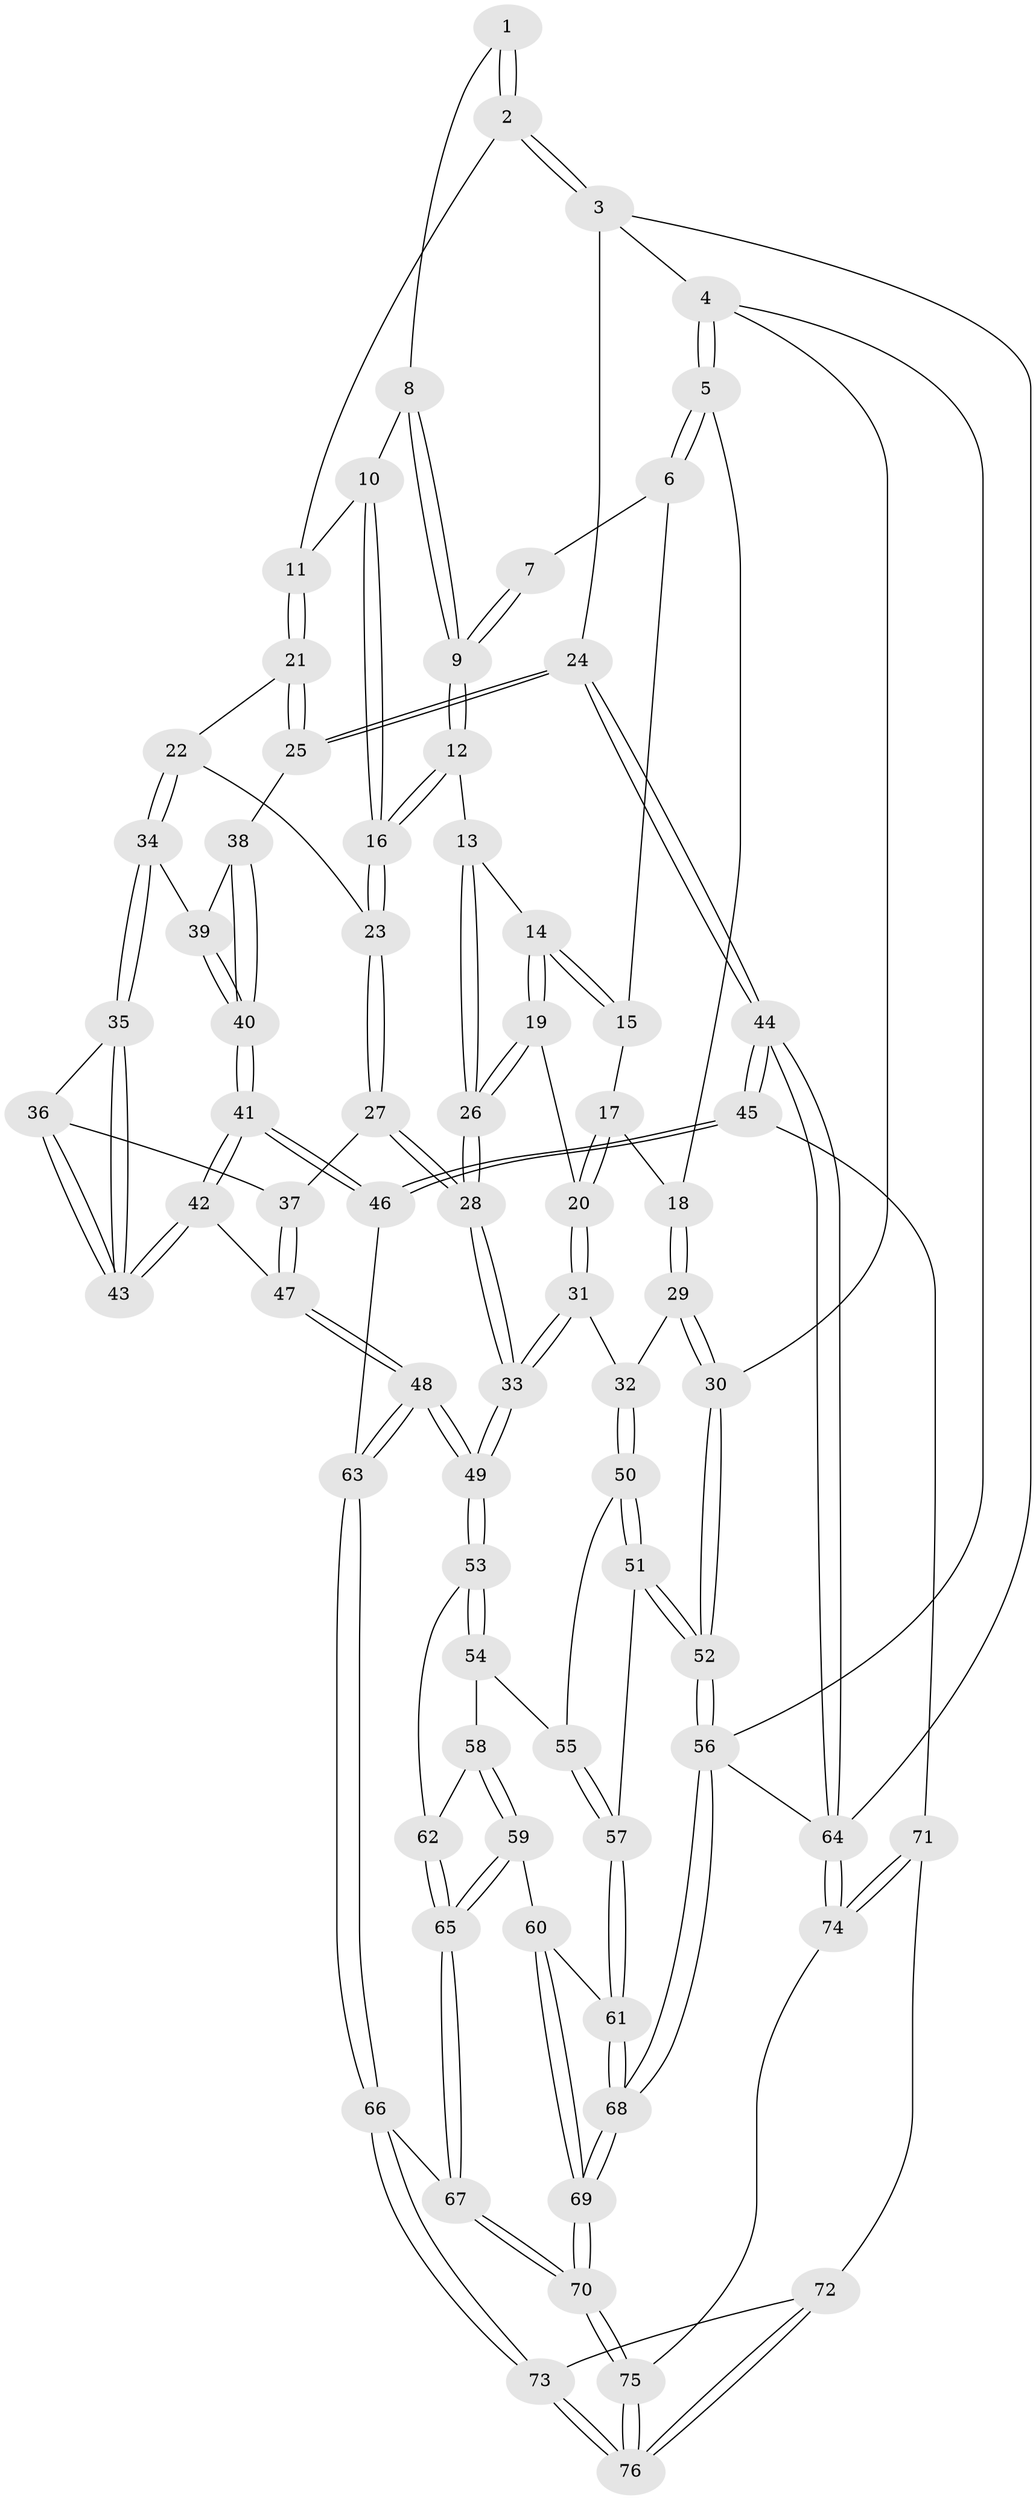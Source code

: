 // Generated by graph-tools (version 1.1) at 2025/17/03/09/25 04:17:08]
// undirected, 76 vertices, 187 edges
graph export_dot {
graph [start="1"]
  node [color=gray90,style=filled];
  1 [pos="+0.5830886119941244+0"];
  2 [pos="+1+0"];
  3 [pos="+1+0"];
  4 [pos="+0+0"];
  5 [pos="+0+0"];
  6 [pos="+0.2920574505694035+0"];
  7 [pos="+0.3982220587488663+0"];
  8 [pos="+0.6500622001217632+0.05689905139911718"];
  9 [pos="+0.5661110317490047+0.23571226749664262"];
  10 [pos="+0.7519562533787417+0.15259899150024875"];
  11 [pos="+0.8570157043009882+0.16955949553689603"];
  12 [pos="+0.5647915383902028+0.24369583787831386"];
  13 [pos="+0.5630773833676973+0.24424484654986653"];
  14 [pos="+0.452230492684437+0.24454754473233573"];
  15 [pos="+0.3579068831893381+0.14580908697245532"];
  16 [pos="+0.6426371496075751+0.286289161213051"];
  17 [pos="+0.3143252917019184+0.22262651611549678"];
  18 [pos="+0.22592636026339313+0.31398609219943113"];
  19 [pos="+0.4237803407656698+0.3254557093711013"];
  20 [pos="+0.36463448722133307+0.3494285933412882"];
  21 [pos="+0.8668897806943533+0.2200380586253383"];
  22 [pos="+0.7538474860501126+0.3502779255355935"];
  23 [pos="+0.6478370967822427+0.2953506846571116"];
  24 [pos="+1+0.37789544877261566"];
  25 [pos="+1+0.35604916753409"];
  26 [pos="+0.5000144416440584+0.43530128118983324"];
  27 [pos="+0.5875369173329361+0.44146353629294444"];
  28 [pos="+0.5095206350101933+0.46983088582244914"];
  29 [pos="+0.20933158536756113+0.42107888749895583"];
  30 [pos="+0+0.35098301679552735"];
  31 [pos="+0.2434857596188469+0.45072335123844165"];
  32 [pos="+0.23828886421734233+0.45058742133372814"];
  33 [pos="+0.46490213816678855+0.5467520661286688"];
  34 [pos="+0.7579246195668264+0.36512937414083646"];
  35 [pos="+0.7436064550017659+0.396667471868304"];
  36 [pos="+0.6504380050997662+0.4591260279463404"];
  37 [pos="+0.6361421356135457+0.45825557945881684"];
  38 [pos="+0.952810758648707+0.3936951941223195"];
  39 [pos="+0.8069327875684845+0.3924316664424197"];
  40 [pos="+0.8547119970517509+0.5573579608770892"];
  41 [pos="+0.8325054536780281+0.6359333552134836"];
  42 [pos="+0.7850613894078897+0.6090312726827588"];
  43 [pos="+0.7691835289776681+0.5766194974457268"];
  44 [pos="+1+0.7967687197060379"];
  45 [pos="+0.9691180220075918+0.7555840295465333"];
  46 [pos="+0.8569344013209294+0.6746177634959256"];
  47 [pos="+0.6478504415731363+0.6077896042569196"];
  48 [pos="+0.49761240403516777+0.6381063508037245"];
  49 [pos="+0.48638208299409885+0.6280395521255736"];
  50 [pos="+0.22970744569067977+0.47805682539810457"];
  51 [pos="+0+0.6803220703340369"];
  52 [pos="+0+0.6714303515467349"];
  53 [pos="+0.4105469676558587+0.6645647448314387"];
  54 [pos="+0.24963585679146094+0.628780210498362"];
  55 [pos="+0.22896673059445313+0.6083897165441882"];
  56 [pos="+0+1"];
  57 [pos="+0.10612353156811574+0.7230479559107585"];
  58 [pos="+0.26289367744315195+0.6845154806158631"];
  59 [pos="+0.2432671055079658+0.8032204283794021"];
  60 [pos="+0.18545053871595812+0.7939549076820995"];
  61 [pos="+0.16307393570994064+0.7861001800297244"];
  62 [pos="+0.3668551955396006+0.7086917684533712"];
  63 [pos="+0.5577406609285241+0.830976682747638"];
  64 [pos="+1+1"];
  65 [pos="+0.28921277277148066+0.8266877948791915"];
  66 [pos="+0.5545608426743076+0.8512549703889426"];
  67 [pos="+0.2917368288784419+0.830800579745271"];
  68 [pos="+0+1"];
  69 [pos="+0.13590436025241306+1"];
  70 [pos="+0.28868270778012534+1"];
  71 [pos="+0.9541732623791397+0.7689594228641047"];
  72 [pos="+0.7591178308150436+0.8485277387476579"];
  73 [pos="+0.5556766261847141+0.8562909503713514"];
  74 [pos="+0.6201513801802452+1"];
  75 [pos="+0.5803848438892298+1"];
  76 [pos="+0.5799674386519597+1"];
  1 -- 2;
  1 -- 2;
  1 -- 8;
  2 -- 3;
  2 -- 3;
  2 -- 11;
  3 -- 4;
  3 -- 24;
  3 -- 64;
  4 -- 5;
  4 -- 5;
  4 -- 30;
  4 -- 56;
  5 -- 6;
  5 -- 6;
  5 -- 18;
  6 -- 7;
  6 -- 15;
  7 -- 9;
  7 -- 9;
  8 -- 9;
  8 -- 9;
  8 -- 10;
  9 -- 12;
  9 -- 12;
  10 -- 11;
  10 -- 16;
  10 -- 16;
  11 -- 21;
  11 -- 21;
  12 -- 13;
  12 -- 16;
  12 -- 16;
  13 -- 14;
  13 -- 26;
  13 -- 26;
  14 -- 15;
  14 -- 15;
  14 -- 19;
  14 -- 19;
  15 -- 17;
  16 -- 23;
  16 -- 23;
  17 -- 18;
  17 -- 20;
  17 -- 20;
  18 -- 29;
  18 -- 29;
  19 -- 20;
  19 -- 26;
  19 -- 26;
  20 -- 31;
  20 -- 31;
  21 -- 22;
  21 -- 25;
  21 -- 25;
  22 -- 23;
  22 -- 34;
  22 -- 34;
  23 -- 27;
  23 -- 27;
  24 -- 25;
  24 -- 25;
  24 -- 44;
  24 -- 44;
  25 -- 38;
  26 -- 28;
  26 -- 28;
  27 -- 28;
  27 -- 28;
  27 -- 37;
  28 -- 33;
  28 -- 33;
  29 -- 30;
  29 -- 30;
  29 -- 32;
  30 -- 52;
  30 -- 52;
  31 -- 32;
  31 -- 33;
  31 -- 33;
  32 -- 50;
  32 -- 50;
  33 -- 49;
  33 -- 49;
  34 -- 35;
  34 -- 35;
  34 -- 39;
  35 -- 36;
  35 -- 43;
  35 -- 43;
  36 -- 37;
  36 -- 43;
  36 -- 43;
  37 -- 47;
  37 -- 47;
  38 -- 39;
  38 -- 40;
  38 -- 40;
  39 -- 40;
  39 -- 40;
  40 -- 41;
  40 -- 41;
  41 -- 42;
  41 -- 42;
  41 -- 46;
  41 -- 46;
  42 -- 43;
  42 -- 43;
  42 -- 47;
  44 -- 45;
  44 -- 45;
  44 -- 64;
  44 -- 64;
  45 -- 46;
  45 -- 46;
  45 -- 71;
  46 -- 63;
  47 -- 48;
  47 -- 48;
  48 -- 49;
  48 -- 49;
  48 -- 63;
  48 -- 63;
  49 -- 53;
  49 -- 53;
  50 -- 51;
  50 -- 51;
  50 -- 55;
  51 -- 52;
  51 -- 52;
  51 -- 57;
  52 -- 56;
  52 -- 56;
  53 -- 54;
  53 -- 54;
  53 -- 62;
  54 -- 55;
  54 -- 58;
  55 -- 57;
  55 -- 57;
  56 -- 68;
  56 -- 68;
  56 -- 64;
  57 -- 61;
  57 -- 61;
  58 -- 59;
  58 -- 59;
  58 -- 62;
  59 -- 60;
  59 -- 65;
  59 -- 65;
  60 -- 61;
  60 -- 69;
  60 -- 69;
  61 -- 68;
  61 -- 68;
  62 -- 65;
  62 -- 65;
  63 -- 66;
  63 -- 66;
  64 -- 74;
  64 -- 74;
  65 -- 67;
  65 -- 67;
  66 -- 67;
  66 -- 73;
  66 -- 73;
  67 -- 70;
  67 -- 70;
  68 -- 69;
  68 -- 69;
  69 -- 70;
  69 -- 70;
  70 -- 75;
  70 -- 75;
  71 -- 72;
  71 -- 74;
  71 -- 74;
  72 -- 73;
  72 -- 76;
  72 -- 76;
  73 -- 76;
  73 -- 76;
  74 -- 75;
  75 -- 76;
  75 -- 76;
}
